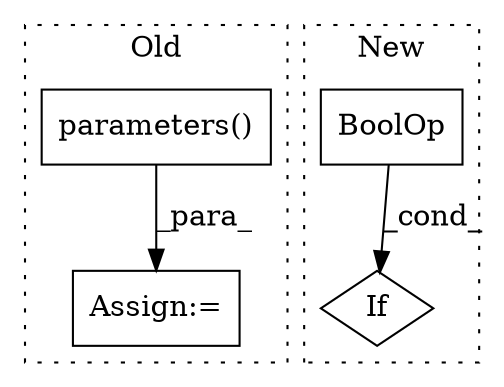 digraph G {
subgraph cluster0 {
1 [label="parameters()" a="75" s="6723" l="28" shape="box"];
3 [label="Assign:=" a="68" s="6715" l="3" shape="box"];
label = "Old";
style="dotted";
}
subgraph cluster1 {
2 [label="BoolOp" a="72" s="6690" l="187" shape="box"];
4 [label="If" a="96" s="6687" l="3" shape="diamond"];
label = "New";
style="dotted";
}
1 -> 3 [label="_para_"];
2 -> 4 [label="_cond_"];
}